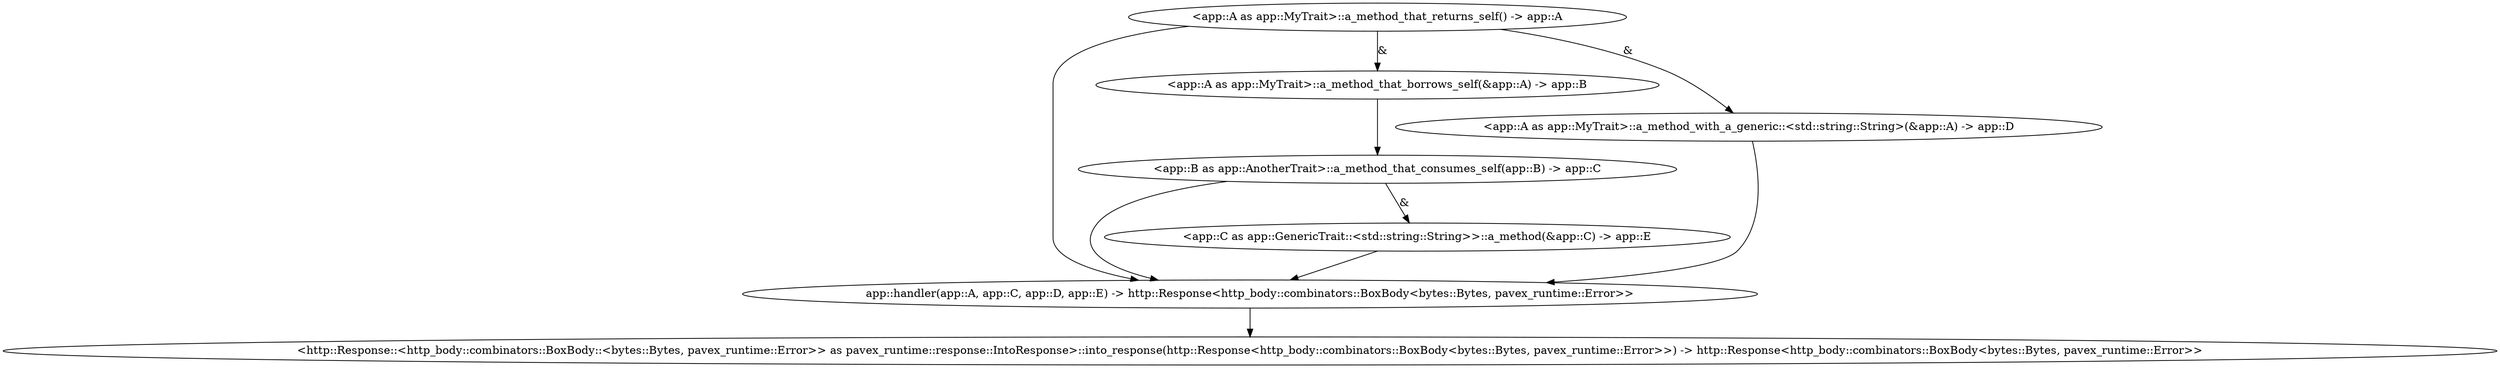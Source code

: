 digraph "GET /home" {
    0 [ label = "app::handler(app::A, app::C, app::D, app::E) -> http::Response<http_body::combinators::BoxBody<bytes::Bytes, pavex_runtime::Error>>"]
    1 [ label = "<app::C as app::GenericTrait::<std::string::String>>::a_method(&app::C) -> app::E"]
    2 [ label = "<app::B as app::AnotherTrait>::a_method_that_consumes_self(app::B) -> app::C"]
    3 [ label = "<app::A as app::MyTrait>::a_method_that_borrows_self(&app::A) -> app::B"]
    4 [ label = "<app::A as app::MyTrait>::a_method_that_returns_self() -> app::A"]
    5 [ label = "<app::A as app::MyTrait>::a_method_with_a_generic::<std::string::String>(&app::A) -> app::D"]
    6 [ label = "<http::Response::<http_body::combinators::BoxBody::<bytes::Bytes, pavex_runtime::Error>> as pavex_runtime::response::IntoResponse>::into_response(http::Response<http_body::combinators::BoxBody<bytes::Bytes, pavex_runtime::Error>>) -> http::Response<http_body::combinators::BoxBody<bytes::Bytes, pavex_runtime::Error>>"]
    1 -> 0 [ ]
    2 -> 1 [ label = "&"]
    3 -> 2 [ ]
    4 -> 3 [ label = "&"]
    5 -> 0 [ ]
    4 -> 5 [ label = "&"]
    2 -> 0 [ ]
    4 -> 0 [ ]
    0 -> 6 [ ]
}
digraph app_state {
    0 [ label = "crate::ApplicationState() -> crate::ApplicationState"]
}